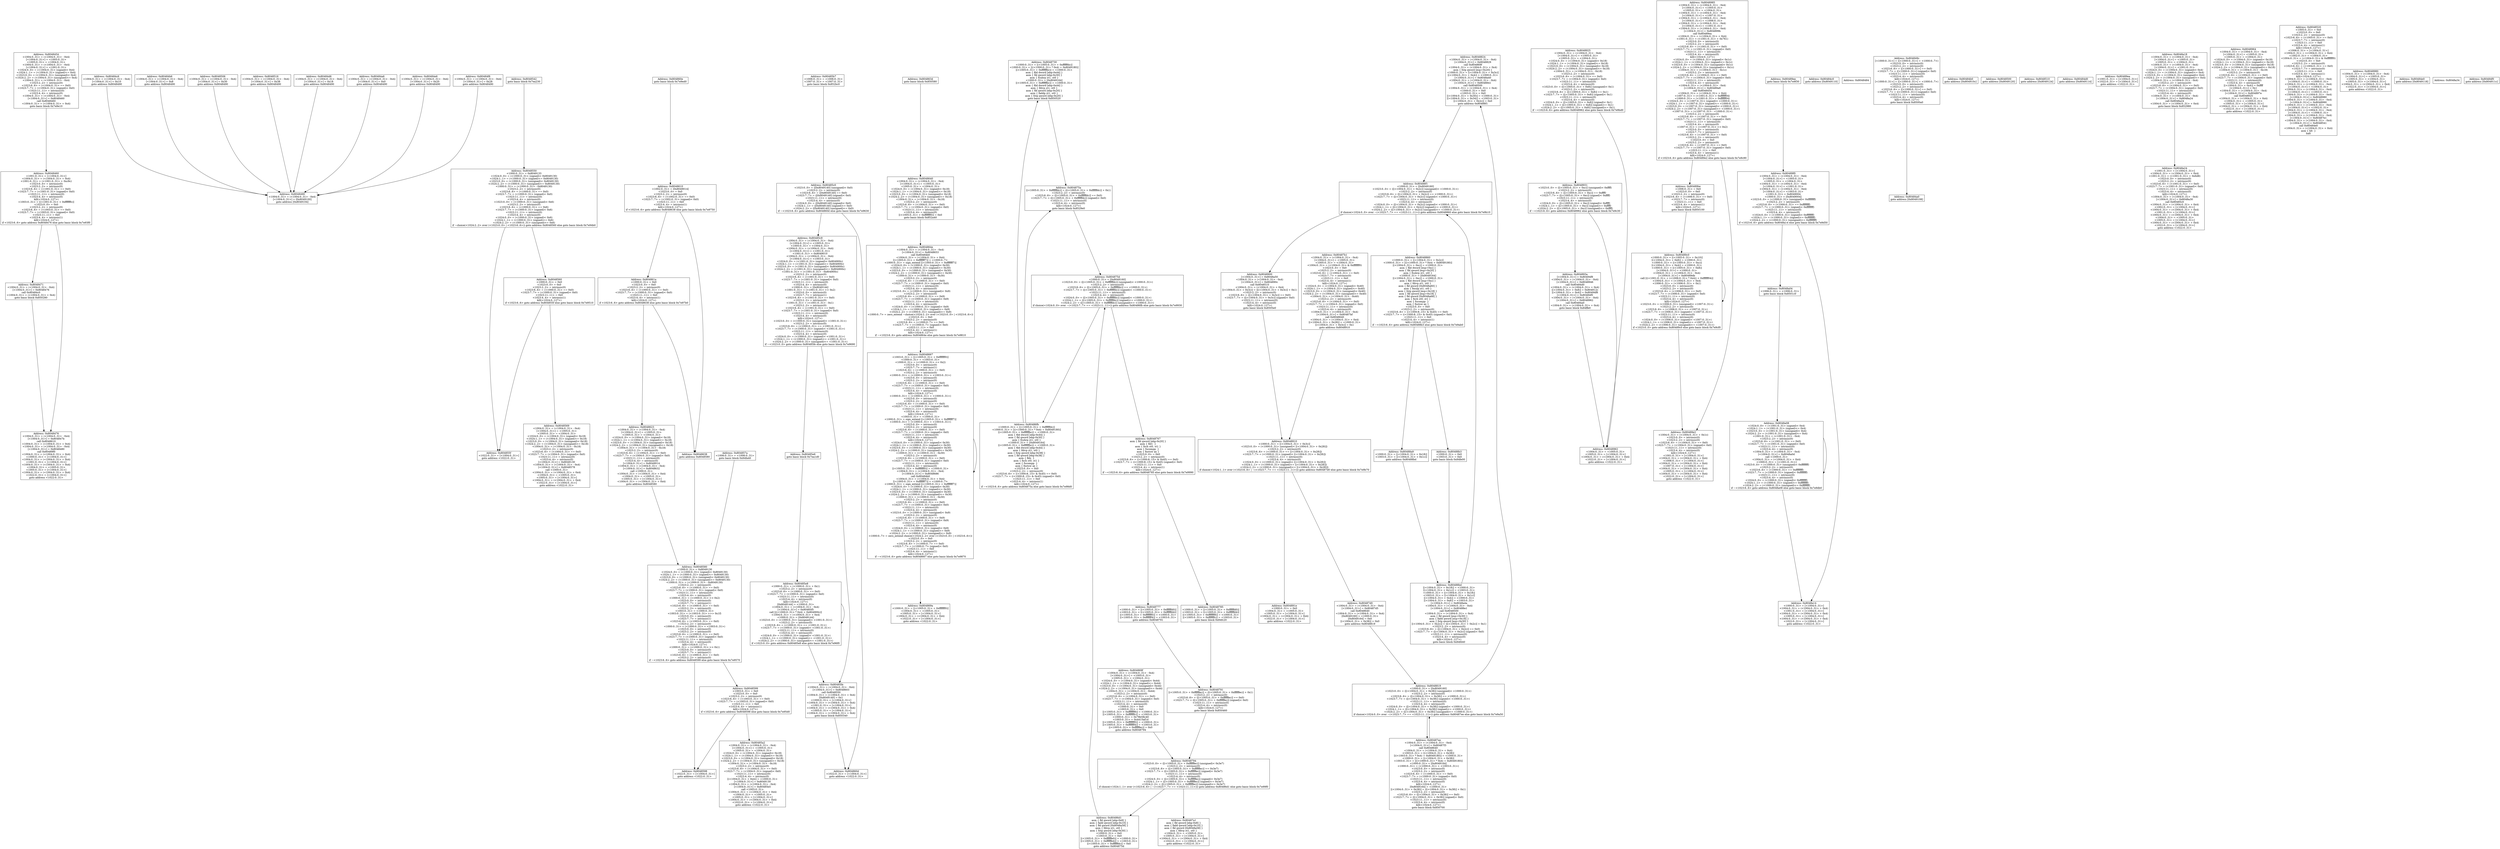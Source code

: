 digraph Program0x7feeb0 {
basicBlock0x7e9390 [shape=box,label="Address: 0x8048454\n<1004:0..31> = (<1004:0..31> - 0x4)\n[<1004:0..31>] = <1005:0..31>\n<1005:0..31> = <1004:0..31>\n<1004:0..31> = (<1004:0..31> - 0x4)\n[<1004:0..31>] = <1001:0..31>\n<1024:0..0> = (<1004:0..31> (signed)< 0x4)\n<1024:1..1> = (<1004:0..31> (signed)<= 0x4)\n<1023:0..0> = (<1004:0..31> (unsigned)< 0x4)\n<1024:2..2> = (<1004:0..31> (unsigned)<= 0x4)\n<1004:0..31> = (<1004:0..31> - 0x4)\n<1023:2..2> = intrinsic(0)\n<1023:6..6> = (<1004:0..31> == 0x0)\n<1023:7..7> = (<1004:0..31> (signed)< 0x0)\n<1023:11..11> = intrinsic(0)\n<1023:4..4> = intrinsic(0)\n<1004:0..31> = (<1004:0..31> - 0x4)\n[<1004:0..31>] = 0x8048460\ncall 0x8048460\n<1004:0..31> = (<1004:0..31> + 0x4)\ngoto basic block 0x7e9e10\n"];
basicBlock0x7e93f0 [shape=box,label="Address: 0x8048471\n<1004:0..31> = (<1004:0..31> - 0x4)\n[<1004:0..31>] = 0x8048476\ncall 0x80484c0\n<1004:0..31> = (<1004:0..31> + 0x4)\ngoto basic block 0x850280\n"];
basicBlock0x7e9450 [shape=box,label="Address: 0x8048490\n<1004:0..31> = (<1004:0..31> - 0x4)\n[<1004:0..31>] = [0x8049100]\ngoto address [0x8049104]\n"];
basicBlock0x7e94b0 [shape=box,label="Address: 0x804855f\n<1022:0..31> = [<1004:0..31>]\ngoto address <1022:0..31>\n"];
basicBlock0x7e9510 [shape=box,label="Address: 0x8048569\n<1004:0..31> = (<1004:0..31> - 0x4)\n[<1004:0..31>] = <1005:0..31>\n<1005:0..31> = <1004:0..31>\n<1024:0..0> = (<1004:0..31> (signed)< 0x18)\n<1024:1..1> = (<1004:0..31> (signed)<= 0x18)\n<1023:0..0> = (<1004:0..31> (unsigned)< 0x18)\n<1024:2..2> = (<1004:0..31> (unsigned)<= 0x18)\n<1004:0..31> = (<1004:0..31> - 0x18)\n<1023:2..2> = intrinsic(0)\n<1023:6..6> = (<1004:0..31> == 0x0)\n<1023:7..7> = (<1004:0..31> (signed)< 0x0)\n<1023:11..11> = intrinsic(0)\n<1023:4..4> = intrinsic(0)\n[<1004:0..31>] = 0x8049130\n<1004:0..31> = (<1004:0..31> - 0x4)\n[<1004:0..31>] = 0x8048578\ncall <1000:0..31>\n<1004:0..31> = (<1004:0..31> + 0x4)\n<1004:0..31> = <1005:0..31>\n<1005:0..31> = [<1004:0..31>]\n<1004:0..31> = (<1004:0..31> + 0x4)\n<1022:0..31> = [<1004:0..31>]\ngoto address <1022:0..31>\n"];
basicBlock0x7e9570 [shape=box,label="Address: 0x8048598\n<1022:0..31> = [<1004:0..31>]\ngoto address <1022:0..31>\n"];
basicBlock0x7e95d0 [shape=box,label="Address: 0x80485a2\n<1004:0..31> = (<1004:0..31> - 0x4)\n[<1004:0..31>] = <1005:0..31>\n<1005:0..31> = <1004:0..31>\n<1024:0..0> = (<1004:0..31> (signed)< 0x18)\n<1024:1..1> = (<1004:0..31> (signed)<= 0x18)\n<1023:0..0> = (<1004:0..31> (unsigned)< 0x18)\n<1024:2..2> = (<1004:0..31> (unsigned)<= 0x18)\n<1004:0..31> = (<1004:0..31> - 0x18)\n<1023:2..2> = intrinsic(0)\n<1023:6..6> = (<1004:0..31> == 0x0)\n<1023:7..7> = (<1004:0..31> (signed)< 0x0)\n<1023:11..11> = intrinsic(0)\n<1023:4..4> = intrinsic(0)\n[(<1004:0..31> + 0x4)] = <1000:0..31>\n[<1004:0..31>] = 0x8049130\n<1004:0..31> = (<1004:0..31> - 0x4)\n[<1004:0..31>] = 0x80485b5\ncall <1003:0..31>\n<1004:0..31> = (<1004:0..31> + 0x4)\n<1004:0..31> = <1005:0..31>\n<1005:0..31> = [<1004:0..31>]\n<1004:0..31> = (<1004:0..31> + 0x4)\n<1022:0..31> = [<1004:0..31>]\ngoto address <1022:0..31>\n"];
basicBlock0x7e9630 [shape=box,label="Address: 0x80485c9\n<1004:0..31> = (<1004:0..31> - 0x4)\n[<1004:0..31>] = <1005:0..31>\n<1005:0..31> = <1004:0..31>\n<1004:0..31> = (<1004:0..31> - 0x4)\n[<1004:0..31>] = <1001:0..31>\n<1001:0..31> = 0x8049010\n<1004:0..31> = (<1004:0..31> - 0x4)\n[<1004:0..31>] = <1003:0..31>\n<1024:0..0> = (<1001:0..31> (signed)< 0x804900c)\n<1024:1..1> = (<1001:0..31> (signed)<= 0x804900c)\n<1023:0..0> = (<1001:0..31> (unsigned)< 0x804900c)\n<1024:2..2> = (<1001:0..31> (unsigned)<= 0x804900c)\n<1001:0..31> = (<1001:0..31> - 0x804900c)\n<1023:2..2> = intrinsic(0)\n<1023:6..6> = (<1001:0..31> == 0x0)\n<1023:7..7> = (<1001:0..31> (signed)< 0x0)\n<1023:11..11> = intrinsic(0)\n<1023:4..4> = intrinsic(0)\n<1000:0..31> = [0x8049144]\n<1001:0..31> = (<1001:0..31> >> 0x2)\n<1023:0..0> = intrinsic(0)\n<1023:7..7> = intrinsic(1)\n<1023:6..6> = (<1001:0..31> == 0x0)\n<1023:2..2> = intrinsic(0)\n<1001:0..31> = (<1001:0..31> - 0x1)\n<1023:2..2> = intrinsic(0)\n<1023:6..6> = (<1001:0..31> == 0x0)\n<1023:7..7> = (<1001:0..31> (signed)< 0x0)\n<1023:11..11> = intrinsic(0)\n<1023:4..4> = intrinsic(0)\nkill(<1024:0..127>)\n<1023:0..0> = (<1000:0..31> (unsigned)< <1001:0..31>)\n<1023:2..2> = intrinsic(0)\n<1023:6..6> = (<1000:0..31> == <1001:0..31>)\n<1023:7..7> = (<1000:0..31> (signed)< <1001:0..31>)\n<1023:11..11> = intrinsic(0)\n<1023:4..4> = intrinsic(0)\n<1024:0..0> = (<1000:0..31> (signed)< <1001:0..31>)\n<1024:1..1> = (<1000:0..31> (signed)<= <1001:0..31>)\n<1024:2..2> = (<1000:0..31> (unsigned)<= <1001:0..31>)\nif ~<1023:0..0> goto address 0x80485fe else goto basic block 0x7e9690\n"];
basicBlock0x7e9690 [shape=box,label="Address: 0x80485e6\ngoto basic block 0x7ea1d0\n"];
basicBlock0x7e96f0 [shape=box,label="Address: 0x80485fe\n<1004:0..31> = (<1004:0..31> - 0x4)\n[<1004:0..31>] = 0x8048603\ncall 0x8048550\n<1004:0..31> = (<1004:0..31> + 0x4)\n[0x8049140] = 0x1\n<1000:0..31> = [<1004:0..31>]\n<1004:0..31> = (<1004:0..31> + 0x4)\n<1001:0..31> = [<1004:0..31>]\n<1004:0..31> = (<1004:0..31> + 0x4)\n<1005:0..31> = [<1004:0..31>]\n<1004:0..31> = (<1004:0..31> + 0x4)\ngoto basic block 0x850340\n"];
basicBlock0x7e9750 [shape=box,label="Address: 0x804861a\n<1000:0..31> = 0x0\n<1023:0..0> = 0x0\n<1023:2..2> = intrinsic(0)\n<1023:6..6> = (<1000:0..31> == 0x0)\n<1023:7..7> = (<1000:0..31> (signed)< 0x0)\n<1023:11..11> = 0x0\n<1023:4..4> = intrinsic(1)\nkill(<1024:0..127>)\nif <1023:6..6> goto address 0x8048638 else goto basic block 0x7e97b0\n"];
basicBlock0x7e97b0 [shape=box,label="Address: 0x8048623\n<1004:0..31> = (<1004:0..31> - 0x4)\n[<1004:0..31>] = <1005:0..31>\n<1005:0..31> = <1004:0..31>\n<1024:0..0> = (<1004:0..31> (signed)< 0x18)\n<1024:1..1> = (<1004:0..31> (signed)<= 0x18)\n<1023:0..0> = (<1004:0..31> (unsigned)< 0x18)\n<1024:2..2> = (<1004:0..31> (unsigned)<= 0x18)\n<1004:0..31> = (<1004:0..31> - 0x18)\n<1023:2..2> = intrinsic(0)\n<1023:6..6> = (<1004:0..31> == 0x0)\n<1023:7..7> = (<1004:0..31> (signed)< 0x0)\n<1023:11..11> = intrinsic(0)\n<1023:4..4> = intrinsic(0)\n[<1004:0..31>] = 0x8049014\n<1004:0..31> = (<1004:0..31> - 0x4)\n[<1004:0..31>] = 0x8048632\ncall <1000:0..31>\n<1004:0..31> = (<1004:0..31> + 0x4)\n<1004:0..31> = <1005:0..31>\n<1005:0..31> = [<1004:0..31>]\n<1004:0..31> = (<1004:0..31> + 0x4)\ngoto address 0x8048580\n"];
basicBlock0x7e9810 [shape=box,label="Address: 0x8048667\n<1003:0..31> = [(<1005:0..31> + 0xfffffff0)]\n<1000:0..31> = <1003:0..31>\n<1000:0..31> = (<1000:0..31> << 0x2)\n<1023:0..0> = intrinsic(0)\n<1023:7..7> = intrinsic(1)\n<1023:6..6> = (<1000:0..31> == 0x0)\n<1023:2..2> = intrinsic(0)\n<1000:0..31> = (<1000:0..31> + <1003:0..31>)\n<1023:0..0> = intrinsic(0)\n<1023:2..2> = intrinsic(0)\n<1023:6..6> = (<1000:0..31> == 0x0)\n<1023:7..7> = (<1000:0..31> (signed)< 0x0)\n<1023:11..11> = intrinsic(0)\n<1023:4..4> = intrinsic(0)\nkill(<1024:0..127>)\n<1000:0..31> = (<1000:0..31> + <1000:0..31>)\n<1023:0..0> = intrinsic(0)\n<1023:2..2> = intrinsic(0)\n<1023:6..6> = (<1000:0..31> == 0x0)\n<1023:7..7> = (<1000:0..31> (signed)< 0x0)\n<1023:11..11> = intrinsic(0)\n<1023:4..4> = intrinsic(0)\nkill(<1024:0..127>)\n<1003:0..31> = <1000:0..31>\n<1000:0..31> = sign_extend [(<1005:0..31> + 0xfffffff7)]\n<1000:0..31> = (<1000:0..31> + <1003:0..31>)\n<1023:0..0> = intrinsic(0)\n<1023:2..2> = intrinsic(0)\n<1023:6..6> = (<1000:0..31> == 0x0)\n<1023:7..7> = (<1000:0..31> (signed)< 0x0)\n<1023:11..11> = intrinsic(0)\n<1023:4..4> = intrinsic(0)\nkill(<1024:0..127>)\n<1024:0..0> = (<1000:0..31> (signed)< 0x30)\n<1024:1..1> = (<1000:0..31> (signed)<= 0x30)\n<1023:0..0> = (<1000:0..31> (unsigned)< 0x30)\n<1024:2..2> = (<1000:0..31> (unsigned)<= 0x30)\n<1000:0..31> = (<1000:0..31> - 0x30)\n<1023:2..2> = intrinsic(0)\n<1023:6..6> = (<1000:0..31> == 0x0)\n<1023:7..7> = (<1000:0..31> (signed)< 0x0)\n<1023:11..11> = intrinsic(0)\n<1023:4..4> = intrinsic(0)\n[(<1005:0..31> + 0xfffffff0)] = <1000:0..31>\n<1004:0..31> = (<1004:0..31> - 0x4)\n[<1004:0..31>] = 0x8048686\ncall 0x80484b0\n<1004:0..31> = (<1004:0..31> + 0x4)\n[(<1005:0..31> + 0xfffffff7)] = <1000:0..7>\n<1000:0..31> = sign_extend [(<1005:0..31> + 0xfffffff7)]\n<1024:0..0> = (<1000:0..31> (signed)< 0x30)\n<1024:1..1> = (<1000:0..31> (signed)<= 0x30)\n<1023:0..0> = (<1000:0..31> (unsigned)< 0x30)\n<1024:2..2> = (<1000:0..31> (unsigned)<= 0x30)\n<1000:0..31> = (<1000:0..31> - 0x30)\n<1023:2..2> = intrinsic(0)\n<1023:6..6> = (<1000:0..31> == 0x0)\n<1023:7..7> = (<1000:0..31> (signed)< 0x0)\n<1023:11..11> = intrinsic(0)\n<1023:4..4> = intrinsic(0)\n<1023:0..0> = (<1000:0..31> (unsigned)< 0x9)\n<1023:2..2> = intrinsic(0)\n<1023:6..6> = (<1000:0..31> == 0x9)\n<1023:7..7> = (<1000:0..31> (signed)< 0x9)\n<1023:11..11> = intrinsic(0)\n<1023:4..4> = intrinsic(0)\n<1024:0..0> = (<1000:0..31> (signed)< 0x9)\n<1024:1..1> = (<1000:0..31> (signed)<= 0x9)\n<1024:2..2> = (<1000:0..31> (unsigned)<= 0x9)\n<1000:0..7> = zero_extend choice(<1024:2..2> over (<1023:0..0> | <1023:6..6>))\n<1023:0..0> = 0x0\n<1023:2..2> = intrinsic(0)\n<1023:6..6> = (<1000:0..7> == 0x0)\n<1023:7..7> = (<1000:0..7> (signed)< 0x0)\n<1023:11..11> = 0x0\n<1023:4..4> = intrinsic(1)\nkill(<1024:0..127>)\nif ~<1023:6..6> goto address 0x8048667 else goto basic block 0x7e9870\n"];
basicBlock0x7e9870 [shape=box,label="Address: 0x804869a\n<1000:0..31> = [(<1005:0..31> + 0xfffffff0)]\n<1004:0..31> = <1005:0..31>\n<1005:0..31> = [<1004:0..31>]\n<1004:0..31> = (<1004:0..31> + 0x4)\n<1022:0..31> = [<1004:0..31>]\ngoto address <1022:0..31>\n"];
basicBlock0x7e98d0 [shape=box,label="Address: 0x8048730\n<1000:0..31> = [(<1005:0..31> + 0xffffffdc)]\n<1000:0..31> = [((<1000:0..31> * 0x4) + 0x8049180)]\n[(<1005:0..31> + 0xffffffbc)] = <1000:0..31>\nasm { fild dword [ebp-0x44] }\nasm { fld qword [ebp-0x30] }\nasm { fsubrp st1, st0 }\n<1000:0..31> = [0x8049164]\n[(<1005:0..31> + 0xffffffbc)] = <1000:0..31>\nasm { fild dword [ebp-0x44] }\nasm { fdivp st1, st0 }\nasm { fld qword [ebp-0x20] }\nasm { faddp st1, st0 }\nasm { fstp qword [ebp-0x20] }\ngoto basic block 0x850520\n"];
basicBlock0x7e9930 [shape=box,label="Address: 0x8048767\nasm { fld qword [ebp-0x20] }\nasm { fld1  }\nasm { fxch st0, st1 }\nasm { fucompp  }\nasm { fnstsw ax }\n<1023:0..0> = 0x0\n<1023:2..2> = intrinsic(0)\n<1023:6..6> = ((<1000:8..15> & 0x45) == 0x0)\n<1023:7..7> = ((<1000:8..15> & 0x45) (signed)< 0x0)\n<1023:11..11> = 0x0\n<1023:4..4> = intrinsic(1)\nkill(<1024:0..127>)\nif ~<1023:6..6> goto address 0x8048785 else goto basic block 0x7e9990\n"];
basicBlock0x7e9990 [shape=box,label="Address: 0x8048777\n<1000:0..31> = [(<1005:0..31> + 0xffffffd0)]\n<1003:0..31> = [(<1005:0..31> + 0xffffffd4)]\n[(<1005:0..31> + 0xfffffff0)] = <1000:0..31>\n[(<1005:0..31> + 0xfffffff4)] = <1003:0..31>\ngoto address 0x8048791\n"];
basicBlock0x7e99f0 [shape=box,label="Address: 0x80487a1\nasm { fld qword [ebp-0x8] }\nasm { fadd qword [ebp-0x10] }\nasm { fld qword [0x8048a58] }\nasm { fdivp st1, st0 }\n<1004:0..31> = <1005:0..31>\n<1005:0..31> = [<1004:0..31>]\n<1004:0..31> = (<1004:0..31> + 0x4)\n<1022:0..31> = [<1004:0..31>]\ngoto address <1022:0..31>\n"];
basicBlock0x7e9a50 [shape=box,label="Address: 0x8048824\n<1004:0..31> = (<1004:0..31> - 0x4)\n[<1004:0..31>] = 0x8048829\ncall 0x804869f\n<1004:0..31> = (<1004:0..31> + 0x4)\nasm { fstp qword [esp+0x20] }\n<1000:0..31> = [(<1004:0..31> + 0x3c)]\n[(<1004:0..31> + 0x4)] = <1000:0..31>\n[<1004:0..31>] = 0x8048a40\n<1004:0..31> = (<1004:0..31> - 0x4)\n[<1004:0..31>] = 0x8048841\ncall 0x8048500\n<1004:0..31> = (<1004:0..31> + 0x4)\n<1000:0..31> = 0x0\n<1003:0..31> = 0x0\n[(<1004:0..31> + 0x30)] = <1000:0..31>\n[(<1004:0..31> + 0x34)] = <1003:0..31>\n[(<1004:0..31> + 0x2c)] = 0x0\ngoto address 0x80488f1\n"];
basicBlock0x7e9ab0 [shape=box,label="Address: 0x80488a9\n<1000:0..31> = [(<1004:0..31> + 0x18)]\n<1003:0..31> = [(<1004:0..31> + 0x1c)]\ngoto address 0x80488bd\n"];
basicBlock0x7e9b10 [shape=box,label="Address: 0x8048900\n[<1004:0..31>] = 0x8048a50\n<1004:0..31> = (<1004:0..31> - 0x4)\n[<1004:0..31>] = 0x804890c\ncall 0x8048510\n<1004:0..31> = (<1004:0..31> + 0x4)\n[(<1004:0..31> + 0x3c)] = ([(<1004:0..31> + 0x3c)] + 0x1)\n<1023:2..2> = intrinsic(0)\n<1023:6..6> = ([(<1004:0..31> + 0x3c)] == 0x0)\n<1023:7..7> = ([(<1004:0..31> + 0x3c)] (signed)< 0x0)\n<1023:11..11> = intrinsic(0)\n<1023:4..4> = intrinsic(0)\nkill(<1024:0..127>)\ngoto basic block 0x8505e0\n"];
basicBlock0x7e9b70 [shape=box,label="Address: 0x804891e\n<1000:0..31> = 0x0\n<1004:0..31> = <1005:0..31>\n<1005:0..31> = [<1004:0..31>]\n<1004:0..31> = (<1004:0..31> + 0x4)\n<1022:0..31> = [<1004:0..31>]\ngoto address <1022:0..31>\n"];
basicBlock0x7e9bd0 [shape=box,label="Address: 0x8048931\n<1023:0..0> = ([(<1005:0..31> + 0xc)] (unsigned)< 0xffff)\n<1023:2..2> = intrinsic(0)\n<1023:6..6> = ([(<1005:0..31> + 0xc)] == 0xffff)\n<1023:7..7> = ([(<1005:0..31> + 0xc)] (signed)< 0xffff)\n<1023:11..11> = intrinsic(0)\n<1023:4..4> = intrinsic(0)\n<1024:0..0> = ([(<1005:0..31> + 0xc)] (signed)< 0xffff)\n<1024:1..1> = ([(<1005:0..31> + 0xc)] (signed)<= 0xffff)\n<1024:2..2> = ([(<1005:0..31> + 0xc)] (unsigned)<= 0xffff)\nif ~<1023:6..6> goto address 0x8048962 else goto basic block 0x7e9c30\n"];
basicBlock0x7e9c30 [shape=box,label="Address: 0x804893a\n[<1004:0..31>] = 0x80494f8\n<1004:0..31> = (<1004:0..31> - 0x4)\n[<1004:0..31>] = 0x8048946\ncall 0x80484d0\n<1004:0..31> = (<1004:0..31> + 0x4)\n[(<1004:0..31> + 0x8)] = 0x804912c\n[(<1004:0..31> + 0x4)] = 0x80494f8\n[<1004:0..31>] = 0x80484f0\n<1004:0..31> = (<1004:0..31> - 0x4)\n[<1004:0..31>] = 0x8048962\ncall 0x80484a0\n<1004:0..31> = (<1004:0..31> + 0x4)\ngoto basic block 0x84ffe0\n"];
basicBlock0x7e9c90 [shape=box,label="Address: 0x80489be\n<1006:0..31> = 0x0\n<1023:0..0> = 0x0\n<1023:2..2> = intrinsic(0)\n<1023:6..6> = (<1006:0..31> == 0x0)\n<1023:7..7> = intrinsic(0)\n<1023:11..11> = 0x0\n<1023:4..4> = intrinsic(1)\nkill(<1024:0..127>)\ngoto basic block 0x850100\n"];
basicBlock0x7e9cf0 [shape=box,label="Address: 0x80489e2\n<1004:0..31> = (<1004:0..31> + 0x1c)\n<1023:0..0> = intrinsic(0)\n<1023:2..2> = intrinsic(0)\n<1023:6..6> = (<1004:0..31> == 0x0)\n<1023:7..7> = (<1004:0..31> (signed)< 0x0)\n<1023:11..11> = intrinsic(0)\n<1023:4..4> = intrinsic(0)\nkill(<1024:0..127>)\n<1001:0..31> = [<1004:0..31>]\n<1004:0..31> = (<1004:0..31> + 0x4)\n<1006:0..31> = [<1004:0..31>]\n<1004:0..31> = (<1004:0..31> + 0x4)\n<1007:0..31> = [<1004:0..31>]\n<1004:0..31> = (<1004:0..31> + 0x4)\n<1005:0..31> = [<1004:0..31>]\n<1004:0..31> = (<1004:0..31> + 0x4)\n<1022:0..31> = [<1004:0..31>]\ngoto address <1022:0..31>\n"];
basicBlock0x7e9d50 [shape=box,label="Address: 0x8048a04\n<1006:0..31> = <1006:0..31>\ngoto basic block 0x8501c0\n"];
basicBlock0x7e9db0 [shape=box,label="Address: 0x8048a14\n<1000:0..31> = [<1004:0..31>]\n<1004:0..31> = (<1004:0..31> + 0x4)\n<1001:0..31> = [<1004:0..31>]\n<1004:0..31> = (<1004:0..31> + 0x4)\n<1005:0..31> = [<1004:0..31>]\n<1004:0..31> = (<1004:0..31> + 0x4)\n<1022:0..31> = [<1004:0..31>]\ngoto address <1022:0..31>\n"];
basicBlock0x7e9e10 [shape=box,label="Address: 0x8048460\n<1001:0..31> = [<1004:0..31>]\n<1004:0..31> = (<1004:0..31> + 0x4)\n<1001:0..31> = (<1001:0..31> + 0xc9c)\n<1023:0..0> = intrinsic(0)\n<1023:2..2> = intrinsic(0)\n<1023:6..6> = (<1001:0..31> == 0x0)\n<1023:7..7> = (<1001:0..31> (signed)< 0x0)\n<1023:11..11> = intrinsic(0)\n<1023:4..4> = intrinsic(0)\nkill(<1024:0..127>)\n<1003:0..31> = [(<1001:0..31> + 0xfffffffc)]\n<1023:0..0> = 0x0\n<1023:2..2> = intrinsic(0)\n<1023:6..6> = (<1003:0..31> == 0x0)\n<1023:7..7> = (<1003:0..31> (signed)< 0x0)\n<1023:11..11> = 0x0\n<1023:4..4> = intrinsic(1)\nkill(<1024:0..127>)\nif <1023:6..6> goto address 0x8048476 else goto basic block 0x7e93f0\n"];
basicBlock0x7e9e70 [shape=box,label="Address: 0x80484c0\ngoto address [0x8049110]\n"];
basicBlock0x7e9ed0 [shape=box,label="Address: 0x8048610\n<1002:0..31> = [0x8049014]\n<1023:0..0> = 0x0\n<1023:2..2> = intrinsic(0)\n<1023:6..6> = (<1002:0..31> == 0x0)\n<1023:7..7> = (<1002:0..31> (signed)< 0x0)\n<1023:11..11> = 0x0\n<1023:4..4> = intrinsic(1)\nkill(<1024:0..127>)\nif <1023:6..6> goto address 0x8048638 else goto basic block 0x7e9750\n"];
basicBlock0x7e9f30 [shape=box,label="Address: 0x80489f0\n<1004:0..31> = (<1004:0..31> - 0x4)\n[<1004:0..31>] = <1005:0..31>\n<1005:0..31> = <1004:0..31>\n<1004:0..31> = (<1004:0..31> - 0x4)\n[<1004:0..31>] = <1001:0..31>\n<1004:0..31> = (<1004:0..31> - 0x4)\n[<1004:0..31>] = <1003:0..31>\n<1001:0..31> = 0x8049004\n<1000:0..31> = [0x8049004]\n<1023:0..0> = (<1000:0..31> (unsigned)< 0xffffffff)\n<1023:2..2> = intrinsic(0)\n<1023:6..6> = (<1000:0..31> == 0xffffffff)\n<1023:7..7> = (<1000:0..31> (signed)< 0xffffffff)\n<1023:11..11> = intrinsic(0)\n<1023:4..4> = intrinsic(0)\n<1024:0..0> = (<1000:0..31> (signed)< 0xffffffff)\n<1024:1..1> = (<1000:0..31> (signed)<= 0xffffffff)\n<1024:2..2> = (<1000:0..31> (unsigned)<= 0xffffffff)\nif <1023:6..6> goto address 0x8048a14 else goto basic block 0x7e9d50\n"];
basicBlock0x7e9f90 [shape=box,label="Address: 0x8048484\n"];
basicBlock0x7e9ff0 [shape=box,label="Address: 0x804849c\n[<1000:0..31>] = ([<1000:0..31>] + <1000:0..7>)\n<1023:0..0> = intrinsic(0)\n<1023:2..2> = intrinsic(0)\n<1023:6..6> = ([<1000:0..31>] == 0x0)\n<1023:7..7> = ([<1000:0..31>] (signed)< 0x0)\n<1023:11..11> = intrinsic(0)\n<1023:4..4> = intrinsic(0)\nkill(<1024:0..127>)\n[<1000:0..31>] = ([<1000:0..31>] + <1000:0..7>)\n<1023:0..0> = intrinsic(0)\n<1023:2..2> = intrinsic(0)\n<1023:6..6> = ([<1000:0..31>] == 0x0)\n<1023:7..7> = ([<1000:0..31>] (signed)< 0x0)\n<1023:11..11> = intrinsic(0)\n<1023:4..4> = intrinsic(0)\nkill(<1024:0..127>)\ngoto basic block 0x8500a0\n"];
basicBlock0x7ea050 [shape=box,label="Address: 0x8048560\n<1000:0..31> = 0x0\n<1023:0..0> = 0x0\n<1023:2..2> = intrinsic(0)\n<1023:6..6> = (<1000:0..31> == 0x0)\n<1023:7..7> = (<1000:0..31> (signed)< 0x0)\n<1023:11..11> = 0x0\n<1023:4..4> = intrinsic(1)\nkill(<1024:0..127>)\nif <1023:6..6> goto address 0x804855f else goto basic block 0x7e9510\n"];
basicBlock0x7ea0b0 [shape=box,label="Address: 0x804857a\n<1006:0..31> = <1006:0..31>\ngoto basic block 0x84fa40\n"];
basicBlock0x7ea110 [shape=box,label="Address: 0x8048599\n<1003:0..31> = 0x0\n<1023:0..0> = 0x0\n<1023:2..2> = intrinsic(0)\n<1023:6..6> = (<1003:0..31> == 0x0)\n<1023:7..7> = (<1003:0..31> (signed)< 0x0)\n<1023:11..11> = 0x0\n<1023:4..4> = intrinsic(1)\nkill(<1024:0..127>)\nif <1023:6..6> goto address 0x8048598 else goto basic block 0x7e95d0\n"];
basicBlock0x7ea170 [shape=box,label="Address: 0x80485b7\n<1006:0..31> = <1006:0..31>\n<1007:0..31> = <1007:0..31>\ngoto basic block 0x852bc0\n"];
basicBlock0x7ea1d0 [shape=box,label="Address: 0x80485e8\n<1000:0..31> = (<1000:0..31> + 0x1)\n<1023:2..2> = intrinsic(0)\n<1023:6..6> = (<1000:0..31> == 0x0)\n<1023:7..7> = (<1000:0..31> (signed)< 0x0)\n<1023:11..11> = intrinsic(0)\n<1023:4..4> = intrinsic(0)\nkill(<1024:0..127>)\n[0x8049144] = <1000:0..31>\n<1004:0..31> = (<1004:0..31> - 0x4)\n[<1004:0..31>] = 0x80485f5\ncall [((<1000:0..31> * 0x4) + 0x804900c)]\n<1004:0..31> = (<1004:0..31> + 0x4)\n<1000:0..31> = [0x8049144]\n<1023:0..0> = (<1000:0..31> (unsigned)< <1001:0..31>)\n<1023:2..2> = intrinsic(0)\n<1023:6..6> = (<1000:0..31> == <1001:0..31>)\n<1023:7..7> = (<1000:0..31> (signed)< <1001:0..31>)\n<1023:11..11> = intrinsic(0)\n<1023:4..4> = intrinsic(0)\n<1024:0..0> = (<1000:0..31> (signed)< <1001:0..31>)\n<1024:1..1> = (<1000:0..31> (signed)<= <1001:0..31>)\n<1024:2..2> = (<1000:0..31> (unsigned)<= <1001:0..31>)\nif <1023:0..0> goto address 0x80485e8 else goto basic block 0x7e96f0\n"];
basicBlock0x7ea230 [shape=box,label="Address: 0x8048550\n<1000:0..31> = 0x8049133\n<1024:0..0> = (<1000:0..31> (signed)< 0x8049130)\n<1024:1..1> = (<1000:0..31> (signed)<= 0x8049130)\n<1023:0..0> = (<1000:0..31> (unsigned)< 0x8049130)\n<1024:2..2> = (<1000:0..31> (unsigned)<= 0x8049130)\n<1000:0..31> = (<1000:0..31> - 0x8049130)\n<1023:2..2> = intrinsic(0)\n<1023:6..6> = (<1000:0..31> == 0x0)\n<1023:7..7> = (<1000:0..31> (signed)< 0x0)\n<1023:11..11> = intrinsic(0)\n<1023:4..4> = intrinsic(0)\n<1023:0..0> = (<1000:0..31> (unsigned)< 0x6)\n<1023:2..2> = intrinsic(0)\n<1023:6..6> = (<1000:0..31> == 0x6)\n<1023:7..7> = (<1000:0..31> (signed)< 0x6)\n<1023:11..11> = intrinsic(0)\n<1023:4..4> = intrinsic(0)\n<1024:0..0> = (<1000:0..31> (signed)< 0x6)\n<1024:1..1> = (<1000:0..31> (signed)<= 0x6)\n<1024:2..2> = (<1000:0..31> (unsigned)<= 0x6)\nif ~choice(<1024:2..2> over (<1023:0..0> | <1023:6..6>)) goto address 0x8048560 else goto basic block 0x7e94b0\n"];
basicBlock0x84f980 [shape=box,label="Address: 0x804860e\ngoto basic block 0x7e9ed0\n"];
basicBlock0x84f9e0 [shape=box,label="Address: 0x8048638\ngoto address 0x8048580\n"];
basicBlock0x84fa40 [shape=box,label="Address: 0x8048580\n<1000:0..31> = 0x8049130\n<1024:0..0> = (<1000:0..31> (signed)< 0x8049130)\n<1024:1..1> = (<1000:0..31> (signed)<= 0x8049130)\n<1023:0..0> = (<1000:0..31> (unsigned)< 0x8049130)\n<1024:2..2> = (<1000:0..31> (unsigned)<= 0x8049130)\n<1000:0..31> = (<1000:0..31> - 0x8049130)\n<1023:2..2> = intrinsic(0)\n<1023:6..6> = (<1000:0..31> == 0x0)\n<1023:7..7> = (<1000:0..31> (signed)< 0x0)\n<1023:11..11> = intrinsic(0)\n<1023:4..4> = intrinsic(0)\n<1000:0..31> = (<1000:0..31> >> 0x2)\n<1023:0..0> = intrinsic(0)\n<1023:7..7> = intrinsic(1)\n<1023:6..6> = (<1000:0..31> == 0x0)\n<1023:2..2> = intrinsic(0)\n<1003:0..31> = <1000:0..31>\n<1003:0..31> = (<1003:0..31> >>> 0x1f)\n<1023:0..0> = intrinsic(0)\n<1023:7..7> = intrinsic(1)\n<1023:6..6> = (<1003:0..31> == 0x0)\n<1023:2..2> = intrinsic(0)\n<1000:0..31> = (<1000:0..31> + <1003:0..31>)\n<1023:0..0> = intrinsic(0)\n<1023:2..2> = intrinsic(0)\n<1023:6..6> = (<1000:0..31> == 0x0)\n<1023:7..7> = (<1000:0..31> (signed)< 0x0)\n<1023:11..11> = intrinsic(0)\n<1023:4..4> = intrinsic(0)\nkill(<1024:0..127>)\n<1000:0..31> = (<1000:0..31> >> 0x1)\n<1023:0..0> = intrinsic(0)\n<1023:7..7> = intrinsic(1)\n<1023:6..6> = (<1000:0..31> == 0x0)\n<1023:2..2> = intrinsic(0)\nif ~<1023:6..6> goto address 0x8048599 else goto basic block 0x7e9570\n"];
basicBlock0x84faa0 [shape=box,label="Address: 0x80484b0\ngoto address [0x804910c]\n"];
basicBlock0x84fb00 [shape=box,label="Address: 0x804869f\n<1004:0..31> = (<1004:0..31> - 0x4)\n[<1004:0..31>] = <1005:0..31>\n<1005:0..31> = <1004:0..31>\n<1024:0..0> = (<1004:0..31> (signed)< 0x44)\n<1024:1..1> = (<1004:0..31> (signed)<= 0x44)\n<1023:0..0> = (<1004:0..31> (unsigned)< 0x44)\n<1024:2..2> = (<1004:0..31> (unsigned)<= 0x44)\n<1004:0..31> = (<1004:0..31> - 0x44)\n<1023:2..2> = intrinsic(0)\n<1023:6..6> = (<1004:0..31> == 0x0)\n<1023:7..7> = (<1004:0..31> (signed)< 0x0)\n<1023:11..11> = intrinsic(0)\n<1023:4..4> = intrinsic(0)\n<1000:0..31> = 0x0\n<1003:0..31> = 0x0\n[(<1005:0..31> + 0xfffffff8)] = <1000:0..31>\n[(<1005:0..31> + 0xfffffffc)] = <1003:0..31>\n<1000:0..31> = 0x78b58c40\n<1003:0..31> = 0x4415af1d\n[(<1005:0..31> + 0xfffffff0)] = <1000:0..31>\n[(<1005:0..31> + 0xfffffff4)] = <1003:0..31>\n[(<1005:0..31> + 0xffffffec)] = 0x0\ngoto address 0x8048794\n"];
basicBlock0x84fb60 [shape=box,label="Address: 0x80486fb\n<1000:0..31> = [(<1005:0..31> + 0xffffffdc)]\n<1000:0..31> = [((<1000:0..31> * 0x4) + 0x8049180)]\n[(<1005:0..31> + 0xffffffbc)] = <1000:0..31>\nasm { fild dword [ebp-0x44] }\nasm { fld qword [ebp-0x30] }\nasm { fsubrp st1, st0 }\n<1000:0..31> = [0x8049164]\n[(<1005:0..31> + 0xffffffbc)] = <1000:0..31>\nasm { fild dword [ebp-0x44] }\nasm { fdivp st1, st0 }\nasm { fstp qword [ebp-0x38] }\nasm { fld qword [ebp-0x38] }\nasm { fldz  }\nasm { fxch st0, st1 }\nasm { fucompp  }\nasm { fnstsw ax }\n<1023:0..0> = 0x0\n<1023:2..2> = intrinsic(0)\n<1023:6..6> = ((<1000:8..15> & 0x45) == 0x0)\n<1023:7..7> = ((<1000:8..15> & 0x45) (signed)< 0x0)\n<1023:11..11> = 0x0\n<1023:4..4> = intrinsic(1)\nkill(<1024:0..127>)\nif ~<1023:6..6> goto address 0x804875a else goto basic block 0x7e98d0\n"];
basicBlock0x84fbc0 [shape=box,label="Address: 0x8048785\n<1000:0..31> = [(<1005:0..31> + 0xffffffd0)]\n<1003:0..31> = [(<1005:0..31> + 0xffffffd4)]\n[(<1005:0..31> + 0xfffffff8)] = <1000:0..31>\n[(<1005:0..31> + 0xfffffffc)] = <1003:0..31>\ngoto basic block 0x84fc20\n"];
basicBlock0x84fc20 [shape=box,label="Address: 0x8048791\n[(<1005:0..31> + 0xffffffec)] = ([(<1005:0..31> + 0xffffffec)] + 0x1)\n<1023:2..2> = intrinsic(0)\n<1023:6..6> = ([(<1005:0..31> + 0xffffffec)] == 0x0)\n<1023:7..7> = ([(<1005:0..31> + 0xffffffec)] (signed)< 0x0)\n<1023:11..11> = intrinsic(0)\n<1023:4..4> = intrinsic(0)\nkill(<1024:0..127>)\ngoto basic block 0x850460\n"];
basicBlock0x84fc80 [shape=box,label="Address: 0x80487b1\n<1004:0..31> = (<1004:0..31> - 0x4)\n[<1004:0..31>] = <1005:0..31>\n<1005:0..31> = <1004:0..31>\n<1004:0..31> = (<1004:0..31> & 0xfffffff0)\n<1023:0..0> = 0x0\n<1023:2..2> = intrinsic(0)\n<1023:6..6> = (<1004:0..31> == 0x0)\n<1023:7..7> = intrinsic(0)\n<1023:11..11> = 0x0\n<1023:4..4> = intrinsic(1)\nkill(<1024:0..127>)\n<1024:0..0> = (<1004:0..31> (signed)< 0x40)\n<1024:1..1> = (<1004:0..31> (signed)<= 0x40)\n<1023:0..0> = (<1004:0..31> (unsigned)< 0x40)\n<1024:2..2> = (<1004:0..31> (unsigned)<= 0x40)\n<1004:0..31> = (<1004:0..31> - 0x40)\n<1023:2..2> = intrinsic(0)\n<1023:6..6> = (<1004:0..31> == 0x0)\n<1023:7..7> = (<1004:0..31> (signed)< 0x0)\n<1023:11..11> = intrinsic(0)\n<1023:4..4> = intrinsic(0)\n<1004:0..31> = (<1004:0..31> - 0x4)\n[<1004:0..31>] = 0x80487bf\ncall 0x8048640\n<1004:0..31> = (<1004:0..31> + 0x4)\n[(<1004:0..31> + 0x28)] = <1000:0..31>\n[(<1004:0..31> + 0x3c)] = 0x1\ngoto address 0x8048910\n"];
basicBlock0x84fce0 [shape=box,label="Address: 0x8048500\ngoto address [0x8049120]\n"];
basicBlock0x84fd40 [shape=box,label="Address: 0x80488f1\n<1000:0..31> = [0x8049160]\n<1023:0..0> = ([(<1004:0..31> + 0x2c)] (unsigned)< <1000:0..31>)\n<1023:2..2> = intrinsic(0)\n<1023:6..6> = ([(<1004:0..31> + 0x2c)] == <1000:0..31>)\n<1023:7..7> = ([(<1004:0..31> + 0x2c)] (signed)< <1000:0..31>)\n<1023:11..11> = intrinsic(0)\n<1023:4..4> = intrinsic(0)\n<1024:0..0> = ([(<1004:0..31> + 0x2c)] (signed)< <1000:0..31>)\n<1024:1..1> = ([(<1004:0..31> + 0x2c)] (signed)<= <1000:0..31>)\n<1024:2..2> = ([(<1004:0..31> + 0x2c)] (unsigned)<= <1000:0..31>)\nif choice(<1024:0..0> over ~(<1023:7..7> == <1023:11..11>)) goto address 0x8048860 else goto basic block 0x7e9b10\n"];
basicBlock0x84fda0 [shape=box,label="Address: 0x8048860\n<1000:0..31> = [(<1004:0..31> + 0x2c)]\n<1000:0..31> = [((<1000:0..31> * 0x4) + 0x8049180)]\n[(<1004:0..31> + 0xc)] = <1000:0..31>\nasm { fild dword [esp+0xc] }\nasm { fld qword [esp+0x20] }\nasm { fsubrp st1, st0 }\n<1000:0..31> = [0x8049164]\n[(<1004:0..31> + 0xc)] = <1000:0..31>\nasm { fild dword [esp+0xc] }\nasm { fdivp st1, st0 }\nasm { fld qword [0x8048a60] }\nasm { fmulp st1, st0 }\nasm { fstp qword [esp+0x18] }\nasm { fld qword [esp+0x18] }\nasm { fld qword [0x8048a68] }\nasm { fxch st0, st1 }\nasm { fucompp  }\nasm { fnstsw ax }\n<1023:0..0> = 0x0\n<1023:2..2> = intrinsic(0)\n<1023:6..6> = ((<1000:8..15> & 0x45) == 0x0)\n<1023:7..7> = ((<1000:8..15> & 0x45) (signed)< 0x0)\n<1023:11..11> = 0x0\n<1023:4..4> = intrinsic(1)\nkill(<1024:0..127>)\nif ~<1023:6..6> goto address 0x80488b3 else goto basic block 0x7e9ab0\n"];
basicBlock0x84fe00 [shape=box,label="Address: 0x80488bd\n[(<1004:0..31> + 0x18)] = <1000:0..31>\n[(<1004:0..31> + 0x1c)] = <1003:0..31>\n<1000:0..31> = [(<1004:0..31> + 0x18)]\n<1003:0..31> = [(<1004:0..31> + 0x1c)]\n[(<1004:0..31> + 0x4)] = <1000:0..31>\n[(<1004:0..31> + 0x8)] = <1003:0..31>\n[<1004:0..31>] = 0x8048a4a\n<1004:0..31> = (<1004:0..31> - 0x4)\n[<1004:0..31>] = 0x80488e1\ncall 0x8048500\n<1004:0..31> = (<1004:0..31> + 0x4)\nasm { fld qword [esp+0x30] }\nasm { fadd qword [esp+0x18] }\nasm { fstp qword [esp+0x30] }\n[(<1004:0..31> + 0x2c)] = ([(<1004:0..31> + 0x2c)] + 0x1)\n<1023:2..2> = intrinsic(0)\n<1023:6..6> = ([(<1004:0..31> + 0x2c)] == 0x0)\n<1023:7..7> = ([(<1004:0..31> + 0x2c)] (signed)< 0x0)\n<1023:11..11> = intrinsic(0)\n<1023:4..4> = intrinsic(0)\nkill(<1024:0..127>)\ngoto basic block 0x84fd40\n"];
basicBlock0x84fe60 [shape=box,label="Address: 0x80488b3\n<1000:0..31> = 0x0\n<1003:0..31> = 0x0\ngoto basic block 0x84fe00\n"];
basicBlock0x84fec0 [shape=box,label="Address: 0x8048510\ngoto address [0x8049124]\n"];
basicBlock0x84ff20 [shape=box,label="Address: 0x80487d0\n<1004:0..31> = (<1004:0..31> - 0x4)\n[<1004:0..31>] = 0x80487d5\ncall 0x8048640\n<1004:0..31> = (<1004:0..31> + 0x4)\n[0x8049160] = <1000:0..31>\n[0x8049164] = 0x0\n[(<1004:0..31> + 0x38)] = 0x0\ngoto address 0x8048819\n"];
basicBlock0x84ff80 [shape=box,label="Address: 0x8048925\n<1004:0..31> = (<1004:0..31> - 0x4)\n[<1004:0..31>] = <1005:0..31>\n<1005:0..31> = <1004:0..31>\n<1024:0..0> = (<1004:0..31> (signed)< 0x18)\n<1024:1..1> = (<1004:0..31> (signed)<= 0x18)\n<1023:0..0> = (<1004:0..31> (unsigned)< 0x18)\n<1024:2..2> = (<1004:0..31> (unsigned)<= 0x18)\n<1004:0..31> = (<1004:0..31> - 0x18)\n<1023:2..2> = intrinsic(0)\n<1023:6..6> = (<1004:0..31> == 0x0)\n<1023:7..7> = (<1004:0..31> (signed)< 0x0)\n<1023:11..11> = intrinsic(0)\n<1023:4..4> = intrinsic(0)\n<1023:0..0> = ([(<1005:0..31> + 0x8)] (unsigned)< 0x1)\n<1023:2..2> = intrinsic(0)\n<1023:6..6> = ([(<1005:0..31> + 0x8)] == 0x1)\n<1023:7..7> = ([(<1005:0..31> + 0x8)] (signed)< 0x1)\n<1023:11..11> = intrinsic(0)\n<1023:4..4> = intrinsic(0)\n<1024:0..0> = ([(<1005:0..31> + 0x8)] (signed)< 0x1)\n<1024:1..1> = ([(<1005:0..31> + 0x8)] (signed)<= 0x1)\n<1024:2..2> = ([(<1005:0..31> + 0x8)] (unsigned)<= 0x1)\nif ~<1023:6..6> goto address 0x8048962 else goto basic block 0x7e9bd0\n"];
basicBlock0x84ffe0 [shape=box,label="Address: 0x8048962\n<1004:0..31> = <1005:0..31>\n<1005:0..31> = [<1004:0..31>]\n<1004:0..31> = (<1004:0..31> + 0x4)\n<1022:0..31> = [<1004:0..31>]\ngoto address <1022:0..31>\n"];
basicBlock0x850040 [shape=box,label="Address: 0x80484d0\ngoto address [0x8049114]\n"];
basicBlock0x8500a0 [shape=box,label="Address: 0x80484a0\ngoto address [0x8049108]\n"];
basicBlock0x850100 [shape=box,label="Address: 0x80489c0\n<1000:0..31> = [(<1005:0..31> + 0x10)]\n[(<1004:0..31> + 0x8)] = <1000:0..31>\n<1000:0..31> = [(<1005:0..31> + 0xc)]\n[(<1004:0..31> + 0x4)] = <1000:0..31>\n<1000:0..31> = [(<1005:0..31> + 0x8)]\n[<1004:0..31>] = <1000:0..31>\n<1004:0..31> = (<1004:0..31> - 0x4)\n[<1004:0..31>] = 0x80489db\ncall [((<1001:0..31> + (<1006:0..31> * 0x4)) + 0xffffff04)]\n<1004:0..31> = (<1004:0..31> + 0x4)\n<1006:0..31> = (<1006:0..31> + 0x1)\n<1023:0..0> = intrinsic(0)\n<1023:2..2> = intrinsic(0)\n<1023:6..6> = (<1006:0..31> == 0x0)\n<1023:7..7> = (<1006:0..31> (signed)< 0x0)\n<1023:11..11> = intrinsic(0)\n<1023:4..4> = intrinsic(0)\nkill(<1024:0..127>)\n<1023:0..0> = (<1006:0..31> (unsigned)< <1007:0..31>)\n<1023:2..2> = intrinsic(0)\n<1023:6..6> = (<1006:0..31> == <1007:0..31>)\n<1023:7..7> = (<1006:0..31> (signed)< <1007:0..31>)\n<1023:11..11> = intrinsic(0)\n<1023:4..4> = intrinsic(0)\n<1024:0..0> = (<1006:0..31> (signed)< <1007:0..31>)\n<1024:1..1> = (<1006:0..31> (signed)<= <1007:0..31>)\n<1024:2..2> = (<1006:0..31> (unsigned)<= <1007:0..31>)\nif <1023:0..0> goto address 0x80489c0 else goto basic block 0x7e9cf0\n"];
basicBlock0x850160 [shape=box,label="Address: 0x80489ea\n<1001:0..31> = [<1004:0..31>]\n<1022:0..31> = [<1004:0..31>]\ngoto address <1022:0..31>\n"];
basicBlock0x8501c0 [shape=box,label="Address: 0x8048a08\n<1024:0..0> = (<1001:0..31> (signed)< 0x4)\n<1024:1..1> = (<1001:0..31> (signed)<= 0x4)\n<1023:0..0> = (<1001:0..31> (unsigned)< 0x4)\n<1024:2..2> = (<1001:0..31> (unsigned)<= 0x4)\n<1001:0..31> = (<1001:0..31> - 0x4)\n<1023:2..2> = intrinsic(0)\n<1023:6..6> = (<1001:0..31> == 0x0)\n<1023:7..7> = (<1001:0..31> (signed)< 0x0)\n<1023:11..11> = intrinsic(0)\n<1023:4..4> = intrinsic(0)\n<1004:0..31> = (<1004:0..31> - 0x4)\n[<1004:0..31>] = 0x8048a0d\ncall <1000:0..31>\n<1004:0..31> = (<1004:0..31> + 0x4)\n<1000:0..31> = [<1001:0..31>]\n<1023:0..0> = (<1000:0..31> (unsigned)< 0xffffffff)\n<1023:2..2> = intrinsic(0)\n<1023:6..6> = (<1000:0..31> == 0xffffffff)\n<1023:7..7> = (<1000:0..31> (signed)< 0xffffffff)\n<1023:11..11> = intrinsic(0)\n<1023:4..4> = intrinsic(0)\n<1024:0..0> = (<1000:0..31> (signed)< 0xffffffff)\n<1024:1..1> = (<1000:0..31> (signed)<= 0xffffffff)\n<1024:2..2> = (<1000:0..31> (unsigned)<= 0xffffffff)\nif ~<1023:6..6> goto address 0x8048a08 else goto basic block 0x7e9db0\n"];
basicBlock0x850220 [shape=box,label="Address: 0x8048a18\n<1004:0..31> = (<1004:0..31> - 0x4)\n[<1004:0..31>] = <1005:0..31>\n<1005:0..31> = <1004:0..31>\n<1004:0..31> = (<1004:0..31> - 0x4)\n[<1004:0..31>] = <1001:0..31>\n<1024:0..0> = (<1004:0..31> (signed)< 0x4)\n<1024:1..1> = (<1004:0..31> (signed)<= 0x4)\n<1023:0..0> = (<1004:0..31> (unsigned)< 0x4)\n<1024:2..2> = (<1004:0..31> (unsigned)<= 0x4)\n<1004:0..31> = (<1004:0..31> - 0x4)\n<1023:2..2> = intrinsic(0)\n<1023:6..6> = (<1004:0..31> == 0x0)\n<1023:7..7> = (<1004:0..31> (signed)< 0x0)\n<1023:11..11> = intrinsic(0)\n<1023:4..4> = intrinsic(0)\n<1004:0..31> = (<1004:0..31> - 0x4)\n[<1004:0..31>] = 0x8048a24\ncall 0x8048a24\n<1004:0..31> = (<1004:0..31> + 0x4)\ngoto basic block 0x852980\n"];
basicBlock0x850280 [shape=box,label="Address: 0x8048476\n<1004:0..31> = (<1004:0..31> - 0x4)\n[<1004:0..31>] = 0x804847b\ncall 0x8048610\n<1004:0..31> = (<1004:0..31> + 0x4)\n<1004:0..31> = (<1004:0..31> - 0x4)\n[<1004:0..31>] = 0x8048480\ncall 0x80489f0\n<1004:0..31> = (<1004:0..31> + 0x4)\n<1000:0..31> = [<1004:0..31>]\n<1004:0..31> = (<1004:0..31> + 0x4)\n<1001:0..31> = [<1004:0..31>]\n<1004:0..31> = (<1004:0..31> + 0x4)\n<1004:0..31> = <1005:0..31>\n<1005:0..31> = [<1004:0..31>]\n<1004:0..31> = (<1004:0..31> + 0x4)\n<1022:0..31> = [<1004:0..31>]\ngoto address <1022:0..31>\n"];
basicBlock0x8502e0 [shape=box,label="Address: 0x80484c6\n<1004:0..31> = (<1004:0..31> - 0x4)\n[<1004:0..31>] = 0x10\ngoto address 0x8048490\n"];
basicBlock0x850340 [shape=box,label="Address: 0x804860d\n<1022:0..31> = [<1004:0..31>]\ngoto address <1022:0..31>\n"];
basicBlock0x8503a0 [shape=box,label="Address: 0x804863d\ngoto basic block 0x850580\n"];
basicBlock0x850400 [shape=box,label="Address: 0x80484b6\n<1004:0..31> = (<1004:0..31> - 0x4)\n[<1004:0..31>] = 0x8\ngoto address 0x8048490\n"];
basicBlock0x850460 [shape=box,label="Address: 0x8048794\n<1023:0..0> = ([(<1005:0..31> + 0xffffffec)] (unsigned)< 0x3e7)\n<1023:2..2> = intrinsic(0)\n<1023:6..6> = ([(<1005:0..31> + 0xffffffec)] == 0x3e7)\n<1023:7..7> = ([(<1005:0..31> + 0xffffffec)] (signed)< 0x3e7)\n<1023:11..11> = intrinsic(0)\n<1023:4..4> = intrinsic(0)\n<1024:0..0> = ([(<1005:0..31> + 0xffffffec)] (signed)< 0x3e7)\n<1024:1..1> = ([(<1005:0..31> + 0xffffffec)] (signed)<= 0x3e7)\n<1024:2..2> = ([(<1005:0..31> + 0xffffffec)] (unsigned)<= 0x3e7)\nif choice(<1024:1..1> over (<1023:6..6> | ~(<1023:7..7> == <1023:11..11>))) goto address 0x80486d1 else goto basic block 0x7e99f0\n"];
basicBlock0x8504c0 [shape=box,label="Address: 0x80486d1\nasm { fld qword [ebp-0x8] }\nasm { fadd qword [ebp-0x10] }\nasm { fld qword [0x8048a58] }\nasm { fdivp st1, st0 }\nasm { fstp qword [ebp-0x30] }\n<1000:0..31> = 0x0\n<1003:0..31> = 0x0\n[(<1005:0..31> + 0xffffffe0)] = <1000:0..31>\n[(<1005:0..31> + 0xffffffe4)] = <1003:0..31>\n[(<1005:0..31> + 0xffffffdc)] = 0x0\ngoto address 0x804875d\n"];
basicBlock0x850520 [shape=box,label="Address: 0x804875a\n[(<1005:0..31> + 0xffffffdc)] = ([(<1005:0..31> + 0xffffffdc)] + 0x1)\n<1023:2..2> = intrinsic(0)\n<1023:6..6> = ([(<1005:0..31> + 0xffffffdc)] == 0x0)\n<1023:7..7> = ([(<1005:0..31> + 0xffffffdc)] (signed)< 0x0)\n<1023:11..11> = intrinsic(0)\n<1023:4..4> = intrinsic(0)\nkill(<1024:0..127>)\ngoto basic block 0x8529e0\n"];
basicBlock0x850580 [shape=box,label="Address: 0x8048640\n<1004:0..31> = (<1004:0..31> - 0x4)\n[<1004:0..31>] = <1005:0..31>\n<1005:0..31> = <1004:0..31>\n<1024:0..0> = (<1004:0..31> (signed)< 0x18)\n<1024:1..1> = (<1004:0..31> (signed)<= 0x18)\n<1023:0..0> = (<1004:0..31> (unsigned)< 0x18)\n<1024:2..2> = (<1004:0..31> (unsigned)<= 0x18)\n<1004:0..31> = (<1004:0..31> - 0x18)\n<1023:2..2> = intrinsic(0)\n<1023:6..6> = (<1004:0..31> == 0x0)\n<1023:7..7> = (<1004:0..31> (signed)< 0x0)\n<1023:11..11> = intrinsic(0)\n<1023:4..4> = intrinsic(0)\n[(<1005:0..31> + 0xfffffff0)] = 0x0\ngoto basic block 0x852a40\n"];
basicBlock0x8505e0 [shape=box,label="Address: 0x8048910\n<1000:0..31> = [(<1004:0..31> + 0x3c)]\n<1023:0..0> = (<1000:0..31> (unsigned)< [(<1004:0..31> + 0x28)])\n<1023:2..2> = intrinsic(0)\n<1023:6..6> = (<1000:0..31> == [(<1004:0..31> + 0x28)])\n<1023:7..7> = (<1000:0..31> (signed)< [(<1004:0..31> + 0x28)])\n<1023:11..11> = intrinsic(0)\n<1023:4..4> = intrinsic(0)\n<1024:0..0> = (<1000:0..31> (signed)< [(<1004:0..31> + 0x28)])\n<1024:1..1> = (<1000:0..31> (signed)<= [(<1004:0..31> + 0x28)])\n<1024:2..2> = (<1000:0..31> (unsigned)<= [(<1004:0..31> + 0x28)])\nif choice(<1024:1..1> over (<1023:6..6> | ~(<1023:7..7> == <1023:11..11>))) goto address 0x80487d0 else goto basic block 0x7e9b70\n"];
basicBlock0x850640 [shape=box,label="Address: 0x8048506\n<1004:0..31> = (<1004:0..31> - 0x4)\n[<1004:0..31>] = 0x30\ngoto address 0x8048490\n"];
basicBlock0x8506a0 [shape=box,label="Address: 0x8048516\n<1004:0..31> = (<1004:0..31> - 0x4)\n[<1004:0..31>] = 0x38\ngoto address 0x8048490\n"];
basicBlock0x850700 [shape=box,label="Address: 0x8048819\n<1000:0..31> = [0x8049160]\n<1023:0..0> = ([(<1004:0..31> + 0x38)] (unsigned)< <1000:0..31>)\n<1023:2..2> = intrinsic(0)\n<1023:6..6> = ([(<1004:0..31> + 0x38)] == <1000:0..31>)\n<1023:7..7> = ([(<1004:0..31> + 0x38)] (signed)< <1000:0..31>)\n<1023:11..11> = intrinsic(0)\n<1023:4..4> = intrinsic(0)\n<1024:0..0> = ([(<1004:0..31> + 0x38)] (signed)< <1000:0..31>)\n<1024:1..1> = ([(<1004:0..31> + 0x38)] (signed)<= <1000:0..31>)\n<1024:2..2> = ([(<1004:0..31> + 0x38)] (unsigned)<= <1000:0..31>)\nif choice(<1024:0..0> over ~(<1023:7..7> == <1023:11..11>)) goto address 0x80487ee else goto basic block 0x7e9a50\n"];
basicBlock0x850760 [shape=box,label="Address: 0x80487ee\n<1004:0..31> = (<1004:0..31> - 0x4)\n[<1004:0..31>] = 0x80487f3\ncall 0x8048640\n<1004:0..31> = (<1004:0..31> + 0x4)\n<1003:0..31> = [(<1004:0..31> + 0x38)]\n[((<1003:0..31> * 0x4) + 0x8049180)] = <1000:0..31>\n<1000:0..31> = [(<1004:0..31> + 0x38)]\n<1003:0..31> = [((<1000:0..31> * 0x4) + 0x8049180)]\n<1000:0..31> = [0x8049164]\n<1000:0..31> = (<1000:0..31> + <1003:0..31>)\n<1023:0..0> = intrinsic(0)\n<1023:2..2> = intrinsic(0)\n<1023:6..6> = (<1000:0..31> == 0x0)\n<1023:7..7> = (<1000:0..31> (signed)< 0x0)\n<1023:11..11> = intrinsic(0)\n<1023:4..4> = intrinsic(0)\nkill(<1024:0..127>)\n[0x8049164] = <1000:0..31>\n[(<1004:0..31> + 0x38)] = ([(<1004:0..31> + 0x38)] + 0x1)\n<1023:2..2> = intrinsic(0)\n<1023:6..6> = ([(<1004:0..31> + 0x38)] == 0x0)\n<1023:7..7> = ([(<1004:0..31> + 0x38)] (signed)< 0x0)\n<1023:11..11> = intrinsic(0)\n<1023:4..4> = intrinsic(0)\nkill(<1024:0..127>)\ngoto basic block 0x850700\n"];
basicBlock0x8507c0 [shape=box,label="Address: 0x8048964\n<1004:0..31> = (<1004:0..31> - 0x4)\n[<1004:0..31>] = <1005:0..31>\n<1005:0..31> = <1004:0..31>\n<1024:0..0> = (<1004:0..31> (signed)< 0x18)\n<1024:1..1> = (<1004:0..31> (signed)<= 0x18)\n<1023:0..0> = (<1004:0..31> (unsigned)< 0x18)\n<1024:2..2> = (<1004:0..31> (unsigned)<= 0x18)\n<1004:0..31> = (<1004:0..31> - 0x18)\n<1023:2..2> = intrinsic(0)\n<1023:6..6> = (<1004:0..31> == 0x0)\n<1023:7..7> = (<1004:0..31> (signed)< 0x0)\n<1023:11..11> = intrinsic(0)\n<1023:4..4> = intrinsic(0)\n[(<1004:0..31> + 0x4)] = 0xffff\n[<1004:0..31>] = 0x1\n<1004:0..31> = (<1004:0..31> - 0x4)\n[<1004:0..31>] = 0x804897e\ncall 0x8048925\n<1004:0..31> = (<1004:0..31> + 0x4)\n<1004:0..31> = <1005:0..31>\n<1005:0..31> = [<1004:0..31>]\n<1004:0..31> = (<1004:0..31> + 0x4)\n<1022:0..31> = [<1004:0..31>]\ngoto address <1022:0..31>\n"];
basicBlock0x850820 [shape=box,label="Address: 0x80484d6\n<1004:0..31> = (<1004:0..31> - 0x4)\n[<1004:0..31>] = 0x18\ngoto address 0x8048490\n"];
basicBlock0x850880 [shape=box,label="Address: 0x80484a6\n<1004:0..31> = (<1004:0..31> - 0x4)\n[<1004:0..31>] = 0x0\ngoto address 0x8048490\n"];
basicBlock0x8508e0 [shape=box,label="Address: 0x80489ee\ngoto basic block 0x7e9f30\n"];
basicBlock0x852980 [shape=box,label="Address: 0x8048a24\n<1001:0..31> = [<1004:0..31>]\n<1004:0..31> = (<1004:0..31> + 0x4)\n<1001:0..31> = (<1001:0..31> + 0x6d8)\n<1023:0..0> = intrinsic(0)\n<1023:2..2> = intrinsic(0)\n<1023:6..6> = (<1001:0..31> == 0x0)\n<1023:7..7> = (<1001:0..31> (signed)< 0x0)\n<1023:11..11> = intrinsic(0)\n<1023:4..4> = intrinsic(0)\nkill(<1024:0..127>)\n<1004:0..31> = (<1004:0..31> - 0x4)\n[<1004:0..31>] = 0x8048a30\ncall 0x80485c0\n<1004:0..31> = (<1004:0..31> + 0x4)\n<1002:0..31> = [<1004:0..31>]\n<1004:0..31> = (<1004:0..31> + 0x4)\n<1001:0..31> = [<1004:0..31>]\n<1004:0..31> = (<1004:0..31> + 0x4)\n<1004:0..31> = <1005:0..31>\n<1005:0..31> = [<1004:0..31>]\n<1004:0..31> = (<1004:0..31> + 0x4)\n<1022:0..31> = [<1004:0..31>]\ngoto address <1022:0..31>\n"];
basicBlock0x8529e0 [shape=box,label="Address: 0x804875d\n<1000:0..31> = [0x8049160]\n<1023:0..0> = ([(<1005:0..31> + 0xffffffdc)] (unsigned)< <1000:0..31>)\n<1023:2..2> = intrinsic(0)\n<1023:6..6> = ([(<1005:0..31> + 0xffffffdc)] == <1000:0..31>)\n<1023:7..7> = ([(<1005:0..31> + 0xffffffdc)] (signed)< <1000:0..31>)\n<1023:11..11> = intrinsic(0)\n<1023:4..4> = intrinsic(0)\n<1024:0..0> = ([(<1005:0..31> + 0xffffffdc)] (signed)< <1000:0..31>)\n<1024:1..1> = ([(<1005:0..31> + 0xffffffdc)] (signed)<= <1000:0..31>)\n<1024:2..2> = ([(<1005:0..31> + 0xffffffdc)] (unsigned)<= <1000:0..31>)\nif choice(<1024:0..0> over ~(<1023:7..7> == <1023:11..11>)) goto address 0x80486fb else goto basic block 0x7e9930\n"];
basicBlock0x852a40 [shape=box,label="Address: 0x804864e\n<1004:0..31> = (<1004:0..31> - 0x4)\n[<1004:0..31>] = 0x8048653\ncall 0x80484b0\n<1004:0..31> = (<1004:0..31> + 0x4)\n[(<1005:0..31> + 0xfffffff7)] = <1000:0..7>\n<1000:0..31> = sign_extend [(<1005:0..31> + 0xfffffff7)]\n<1024:0..0> = (<1000:0..31> (signed)< 0x30)\n<1024:1..1> = (<1000:0..31> (signed)<= 0x30)\n<1023:0..0> = (<1000:0..31> (unsigned)< 0x30)\n<1024:2..2> = (<1000:0..31> (unsigned)<= 0x30)\n<1000:0..31> = (<1000:0..31> - 0x30)\n<1023:2..2> = intrinsic(0)\n<1023:6..6> = (<1000:0..31> == 0x0)\n<1023:7..7> = (<1000:0..31> (signed)< 0x0)\n<1023:11..11> = intrinsic(0)\n<1023:4..4> = intrinsic(0)\n<1023:0..0> = (<1000:0..31> (unsigned)< 0x9)\n<1023:2..2> = intrinsic(0)\n<1023:6..6> = (<1000:0..31> == 0x9)\n<1023:7..7> = (<1000:0..31> (signed)< 0x9)\n<1023:11..11> = intrinsic(0)\n<1023:4..4> = intrinsic(0)\n<1024:0..0> = (<1000:0..31> (signed)< 0x9)\n<1024:1..1> = (<1000:0..31> (signed)<= 0x9)\n<1024:2..2> = (<1000:0..31> (unsigned)<= 0x9)\n<1000:0..7> = zero_extend ~choice(<1024:2..2> over (<1023:0..0> | <1023:6..6>))\n<1023:0..0> = 0x0\n<1023:2..2> = intrinsic(0)\n<1023:6..6> = (<1000:0..7> == 0x0)\n<1023:7..7> = (<1000:0..7> (signed)< 0x0)\n<1023:11..11> = 0x0\n<1023:4..4> = intrinsic(1)\nkill(<1024:0..127>)\nif ~<1023:6..6> goto address 0x804864e else goto basic block 0x7e9810\n"];
basicBlock0x852aa0 [shape=box,label="Address: 0x8048520\n<1005:0..31> = 0x0\n<1023:0..0> = 0x0\n<1023:2..2> = intrinsic(0)\n<1023:6..6> = (<1005:0..31> == 0x0)\n<1023:7..7> = intrinsic(0)\n<1023:11..11> = 0x0\n<1023:4..4> = intrinsic(1)\nkill(<1024:0..127>)\n<1006:0..31> = [<1004:0..31>]\n<1004:0..31> = (<1004:0..31> + 0x4)\n<1002:0..31> = <1004:0..31>\n<1004:0..31> = (<1004:0..31> & 0xfffffff0)\n<1023:0..0> = 0x0\n<1023:2..2> = intrinsic(0)\n<1023:6..6> = (<1004:0..31> == 0x0)\n<1023:7..7> = intrinsic(0)\n<1023:11..11> = 0x0\n<1023:4..4> = intrinsic(1)\nkill(<1024:0..127>)\n<1004:0..31> = (<1004:0..31> - 0x4)\n[<1004:0..31>] = <1000:0..31>\n<1004:0..31> = (<1004:0..31> - 0x4)\n[<1004:0..31>] = <1004:0..31>\n<1004:0..31> = (<1004:0..31> - 0x4)\n[<1004:0..31>] = <1003:0..31>\n<1004:0..31> = (<1004:0..31> - 0x4)\n[<1004:0..31>] = 0x8048980\n<1004:0..31> = (<1004:0..31> - 0x4)\n[<1004:0..31>] = 0x8048990\n<1004:0..31> = (<1004:0..31> - 0x4)\n[<1004:0..31>] = <1002:0..31>\n<1004:0..31> = (<1004:0..31> - 0x4)\n[<1004:0..31>] = <1006:0..31>\n<1004:0..31> = (<1004:0..31> - 0x4)\n[<1004:0..31>] = 0x80487b1\n<1004:0..31> = (<1004:0..31> - 0x4)\n[<1004:0..31>] = 0x8048541\ncall 0x80484e0\n<1004:0..31> = (<1004:0..31> + 0x4)\nasm { hlt  }\nhalt\n"];
basicBlock0x852b00 [shape=box,label="Address: 0x8048980\n<1004:0..31> = (<1004:0..31> - 0x4)\n[<1004:0..31>] = <1005:0..31>\n<1005:0..31> = <1004:0..31>\n<1005:0..31> = [<1004:0..31>]\n<1004:0..31> = (<1004:0..31> + 0x4)\n<1022:0..31> = [<1004:0..31>]\ngoto address <1022:0..31>\n"];
basicBlock0x852b60 [shape=box,label="Address: 0x80484e0\ngoto address [0x8049118]\n"];
basicBlock0x852bc0 [shape=box,label="Address: 0x80485c0\n<1023:0..0> = ([0x8049140] (unsigned)< 0x0)\n<1023:2..2> = intrinsic(0)\n<1023:6..6> = ([0x8049140] == 0x0)\n<1023:7..7> = ([0x8049140] (signed)< 0x0)\n<1023:11..11> = intrinsic(0)\n<1023:4..4> = intrinsic(0)\n<1024:0..0> = ([0x8049140] (signed)< 0x0)\n<1024:1..1> = ([0x8049140] (signed)<= 0x0)\n<1024:2..2> = ([0x8049140] (unsigned)<= 0x0)\nif ~<1023:6..6> goto address 0x804860d else goto basic block 0x7e9630\n"];
basicBlock0x852c20 [shape=box,label="Address: 0x8048a34\n"];
basicBlock0x852c80 [shape=box,label="Address: 0x8048542\ngoto basic block 0x7ea230\n"];
basicBlock0x852ce0 [shape=box,label="Address: 0x8048985\n<1004:0..31> = (<1004:0..31> - 0x4)\n[<1004:0..31>] = <1005:0..31>\n<1005:0..31> = <1004:0..31>\n<1004:0..31> = (<1004:0..31> - 0x4)\n[<1004:0..31>] = <1007:0..31>\n<1004:0..31> = (<1004:0..31> - 0x4)\n[<1004:0..31>] = <1006:0..31>\n<1004:0..31> = (<1004:0..31> - 0x4)\n[<1004:0..31>] = <1001:0..31>\n<1004:0..31> = (<1004:0..31> - 0x4)\n[<1004:0..31>] = 0x804899b\ncall 0x80489ea\n<1004:0..31> = (<1004:0..31> + 0x4)\n<1001:0..31> = (<1001:0..31> + 0x761)\n<1023:0..0> = intrinsic(0)\n<1023:2..2> = intrinsic(0)\n<1023:6..6> = (<1001:0..31> == 0x0)\n<1023:7..7> = (<1001:0..31> (signed)< 0x0)\n<1023:11..11> = intrinsic(0)\n<1023:4..4> = intrinsic(0)\nkill(<1024:0..127>)\n<1024:0..0> = (<1004:0..31> (signed)< 0x1c)\n<1024:1..1> = (<1004:0..31> (signed)<= 0x1c)\n<1023:0..0> = (<1004:0..31> (unsigned)< 0x1c)\n<1024:2..2> = (<1004:0..31> (unsigned)<= 0x1c)\n<1004:0..31> = (<1004:0..31> - 0x1c)\n<1023:2..2> = intrinsic(0)\n<1023:6..6> = (<1004:0..31> == 0x0)\n<1023:7..7> = (<1004:0..31> (signed)< 0x0)\n<1023:11..11> = intrinsic(0)\n<1023:4..4> = intrinsic(0)\n<1004:0..31> = (<1004:0..31> - 0x4)\n[<1004:0..31>] = 0x80489a9\ncall 0x8048454\n<1004:0..31> = (<1004:0..31> + 0x4)\n<1007:0..31> = (<1001:0..31> + 0xffffff04)\n<1000:0..31> = (<1001:0..31> + 0xffffff04)\n<1024:0..0> = (<1007:0..31> (signed)< <1000:0..31>)\n<1024:1..1> = (<1007:0..31> (signed)<= <1000:0..31>)\n<1023:0..0> = (<1007:0..31> (unsigned)< <1000:0..31>)\n<1024:2..2> = (<1007:0..31> (unsigned)<= <1000:0..31>)\n<1007:0..31> = (<1007:0..31> - <1000:0..31>)\n<1023:2..2> = intrinsic(0)\n<1023:6..6> = (<1007:0..31> == 0x0)\n<1023:7..7> = (<1007:0..31> (signed)< 0x0)\n<1023:11..11> = intrinsic(0)\n<1023:4..4> = intrinsic(0)\n<1007:0..31> = (<1007:0..31> >> 0x2)\n<1023:0..0> = intrinsic(0)\n<1023:7..7> = intrinsic(1)\n<1023:6..6> = (<1007:0..31> == 0x0)\n<1023:2..2> = intrinsic(0)\n<1023:0..0> = 0x0\n<1023:2..2> = intrinsic(0)\n<1023:6..6> = (<1007:0..31> == 0x0)\n<1023:7..7> = (<1007:0..31> (signed)< 0x0)\n<1023:11..11> = 0x0\n<1023:4..4> = intrinsic(1)\nkill(<1024:0..127>)\nif <1023:6..6> goto address 0x80489e2 else goto basic block 0x7e9c90\n"];
basicBlock0x852d40 [shape=box,label="Address: 0x80484e6\n<1004:0..31> = (<1004:0..31> - 0x4)\n[<1004:0..31>] = 0x20\ngoto address 0x8048490\n"];
basicBlock0x852da0 [shape=box,label="Address: 0x80484f0\ngoto address [0x804911c]\n"];
basicBlock0x852e00 [shape=box,label="Address: 0x80484f6\n<1004:0..31> = (<1004:0..31> - 0x4)\n[<1004:0..31>] = 0x28\ngoto address 0x8048490\n"];
basicBlock0x852e00 -> basicBlock0x7e9450;
basicBlock0x852d40 -> basicBlock0x7e9450;
basicBlock0x852c80 -> basicBlock0x7ea230;
basicBlock0x8529e0 -> basicBlock0x84fb60;
basicBlock0x8529e0 -> basicBlock0x7e9930;
basicBlock0x850700 -> basicBlock0x850760;
basicBlock0x850700 -> basicBlock0x7e9a50;
basicBlock0x850640 -> basicBlock0x7e9450;
basicBlock0x850520 -> basicBlock0x8529e0;
basicBlock0x8503a0 -> basicBlock0x850580;
basicBlock0x852a40 -> basicBlock0x852a40;
basicBlock0x852a40 -> basicBlock0x7e9810;
basicBlock0x8502e0 -> basicBlock0x7e9450;
basicBlock0x850460 -> basicBlock0x8504c0;
basicBlock0x850460 -> basicBlock0x7e99f0;
basicBlock0x850220 -> basicBlock0x852980;
basicBlock0x850820 -> basicBlock0x7e9450;
basicBlock0x852ce0 -> basicBlock0x7e9cf0;
basicBlock0x852ce0 -> basicBlock0x7e9c90;
basicBlock0x850400 -> basicBlock0x7e9450;
basicBlock0x8501c0 -> basicBlock0x8501c0;
basicBlock0x8501c0 -> basicBlock0x7e9db0;
basicBlock0x84ff80 -> basicBlock0x84ffe0;
basicBlock0x84ff80 -> basicBlock0x7e9bd0;
basicBlock0x84ff20 -> basicBlock0x850700;
basicBlock0x8506a0 -> basicBlock0x7e9450;
basicBlock0x84fe60 -> basicBlock0x84fe00;
basicBlock0x84fe00 -> basicBlock0x84fd40;
basicBlock0x84fda0 -> basicBlock0x84fe60;
basicBlock0x84fda0 -> basicBlock0x7e9ab0;
basicBlock0x84fd40 -> basicBlock0x84fda0;
basicBlock0x84fd40 -> basicBlock0x7e9b10;
basicBlock0x84fc80 -> basicBlock0x8505e0;
basicBlock0x8508e0 -> basicBlock0x7e9f30;
basicBlock0x84fc20 -> basicBlock0x850460;
basicBlock0x84fbc0 -> basicBlock0x84fc20;
basicBlock0x7ea0b0 -> basicBlock0x84fa40;
basicBlock0x850580 -> basicBlock0x852a40;
basicBlock0x7ea050 -> basicBlock0x7e94b0;
basicBlock0x7ea050 -> basicBlock0x7e9510;
basicBlock0x7e9ff0 -> basicBlock0x8500a0;
basicBlock0x84f980 -> basicBlock0x7e9ed0;
basicBlock0x7e9d50 -> basicBlock0x8501c0;
basicBlock0x8505e0 -> basicBlock0x84ff20;
basicBlock0x8505e0 -> basicBlock0x7e9b70;
basicBlock0x850880 -> basicBlock0x7e9450;
basicBlock0x84fa40 -> basicBlock0x7ea110;
basicBlock0x84fa40 -> basicBlock0x7e9570;
basicBlock0x7ea1d0 -> basicBlock0x7ea1d0;
basicBlock0x7ea1d0 -> basicBlock0x7e96f0;
basicBlock0x7e9e10 -> basicBlock0x850280;
basicBlock0x7e9e10 -> basicBlock0x7e93f0;
basicBlock0x7e9c90 -> basicBlock0x850100;
basicBlock0x7e9b10 -> basicBlock0x8505e0;
basicBlock0x7e9ed0 -> basicBlock0x84f9e0;
basicBlock0x7e9ed0 -> basicBlock0x7e9750;
basicBlock0x7e9a50 -> basicBlock0x84fd40;
basicBlock0x850760 -> basicBlock0x850700;
basicBlock0x7ea230 -> basicBlock0x7ea050;
basicBlock0x7ea230 -> basicBlock0x7e94b0;
basicBlock0x7e9930 -> basicBlock0x84fbc0;
basicBlock0x7e9930 -> basicBlock0x7e9990;
basicBlock0x7e9810 -> basicBlock0x7e9810;
basicBlock0x7e9810 -> basicBlock0x7e9870;
basicBlock0x7e97b0 -> basicBlock0x84fa40;
basicBlock0x7e9ab0 -> basicBlock0x84fe00;
basicBlock0x7ea170 -> basicBlock0x852bc0;
basicBlock0x7e9750 -> basicBlock0x84f9e0;
basicBlock0x7e9750 -> basicBlock0x7e97b0;
basicBlock0x84fb00 -> basicBlock0x850460;
basicBlock0x7e9990 -> basicBlock0x84fc20;
basicBlock0x84f9e0 -> basicBlock0x84fa40;
basicBlock0x7e9f30 -> basicBlock0x7e9db0;
basicBlock0x7e9f30 -> basicBlock0x7e9d50;
basicBlock0x7e96f0 -> basicBlock0x850340;
basicBlock0x7ea110 -> basicBlock0x7e9570;
basicBlock0x7ea110 -> basicBlock0x7e95d0;
basicBlock0x7e9690 -> basicBlock0x7ea1d0;
basicBlock0x7e98d0 -> basicBlock0x850520;
basicBlock0x7e9bd0 -> basicBlock0x84ffe0;
basicBlock0x7e9bd0 -> basicBlock0x7e9c30;
basicBlock0x7e9c30 -> basicBlock0x84ffe0;
basicBlock0x8504c0 -> basicBlock0x8529e0;
basicBlock0x850100 -> basicBlock0x850100;
basicBlock0x850100 -> basicBlock0x7e9cf0;
basicBlock0x7e9630 -> basicBlock0x7e96f0;
basicBlock0x7e9630 -> basicBlock0x7e9690;
basicBlock0x84fb60 -> basicBlock0x850520;
basicBlock0x84fb60 -> basicBlock0x7e98d0;
basicBlock0x7e93f0 -> basicBlock0x850280;
basicBlock0x7e9390 -> basicBlock0x7e9e10;
basicBlock0x852bc0 -> basicBlock0x850340;
basicBlock0x852bc0 -> basicBlock0x7e9630;
}
